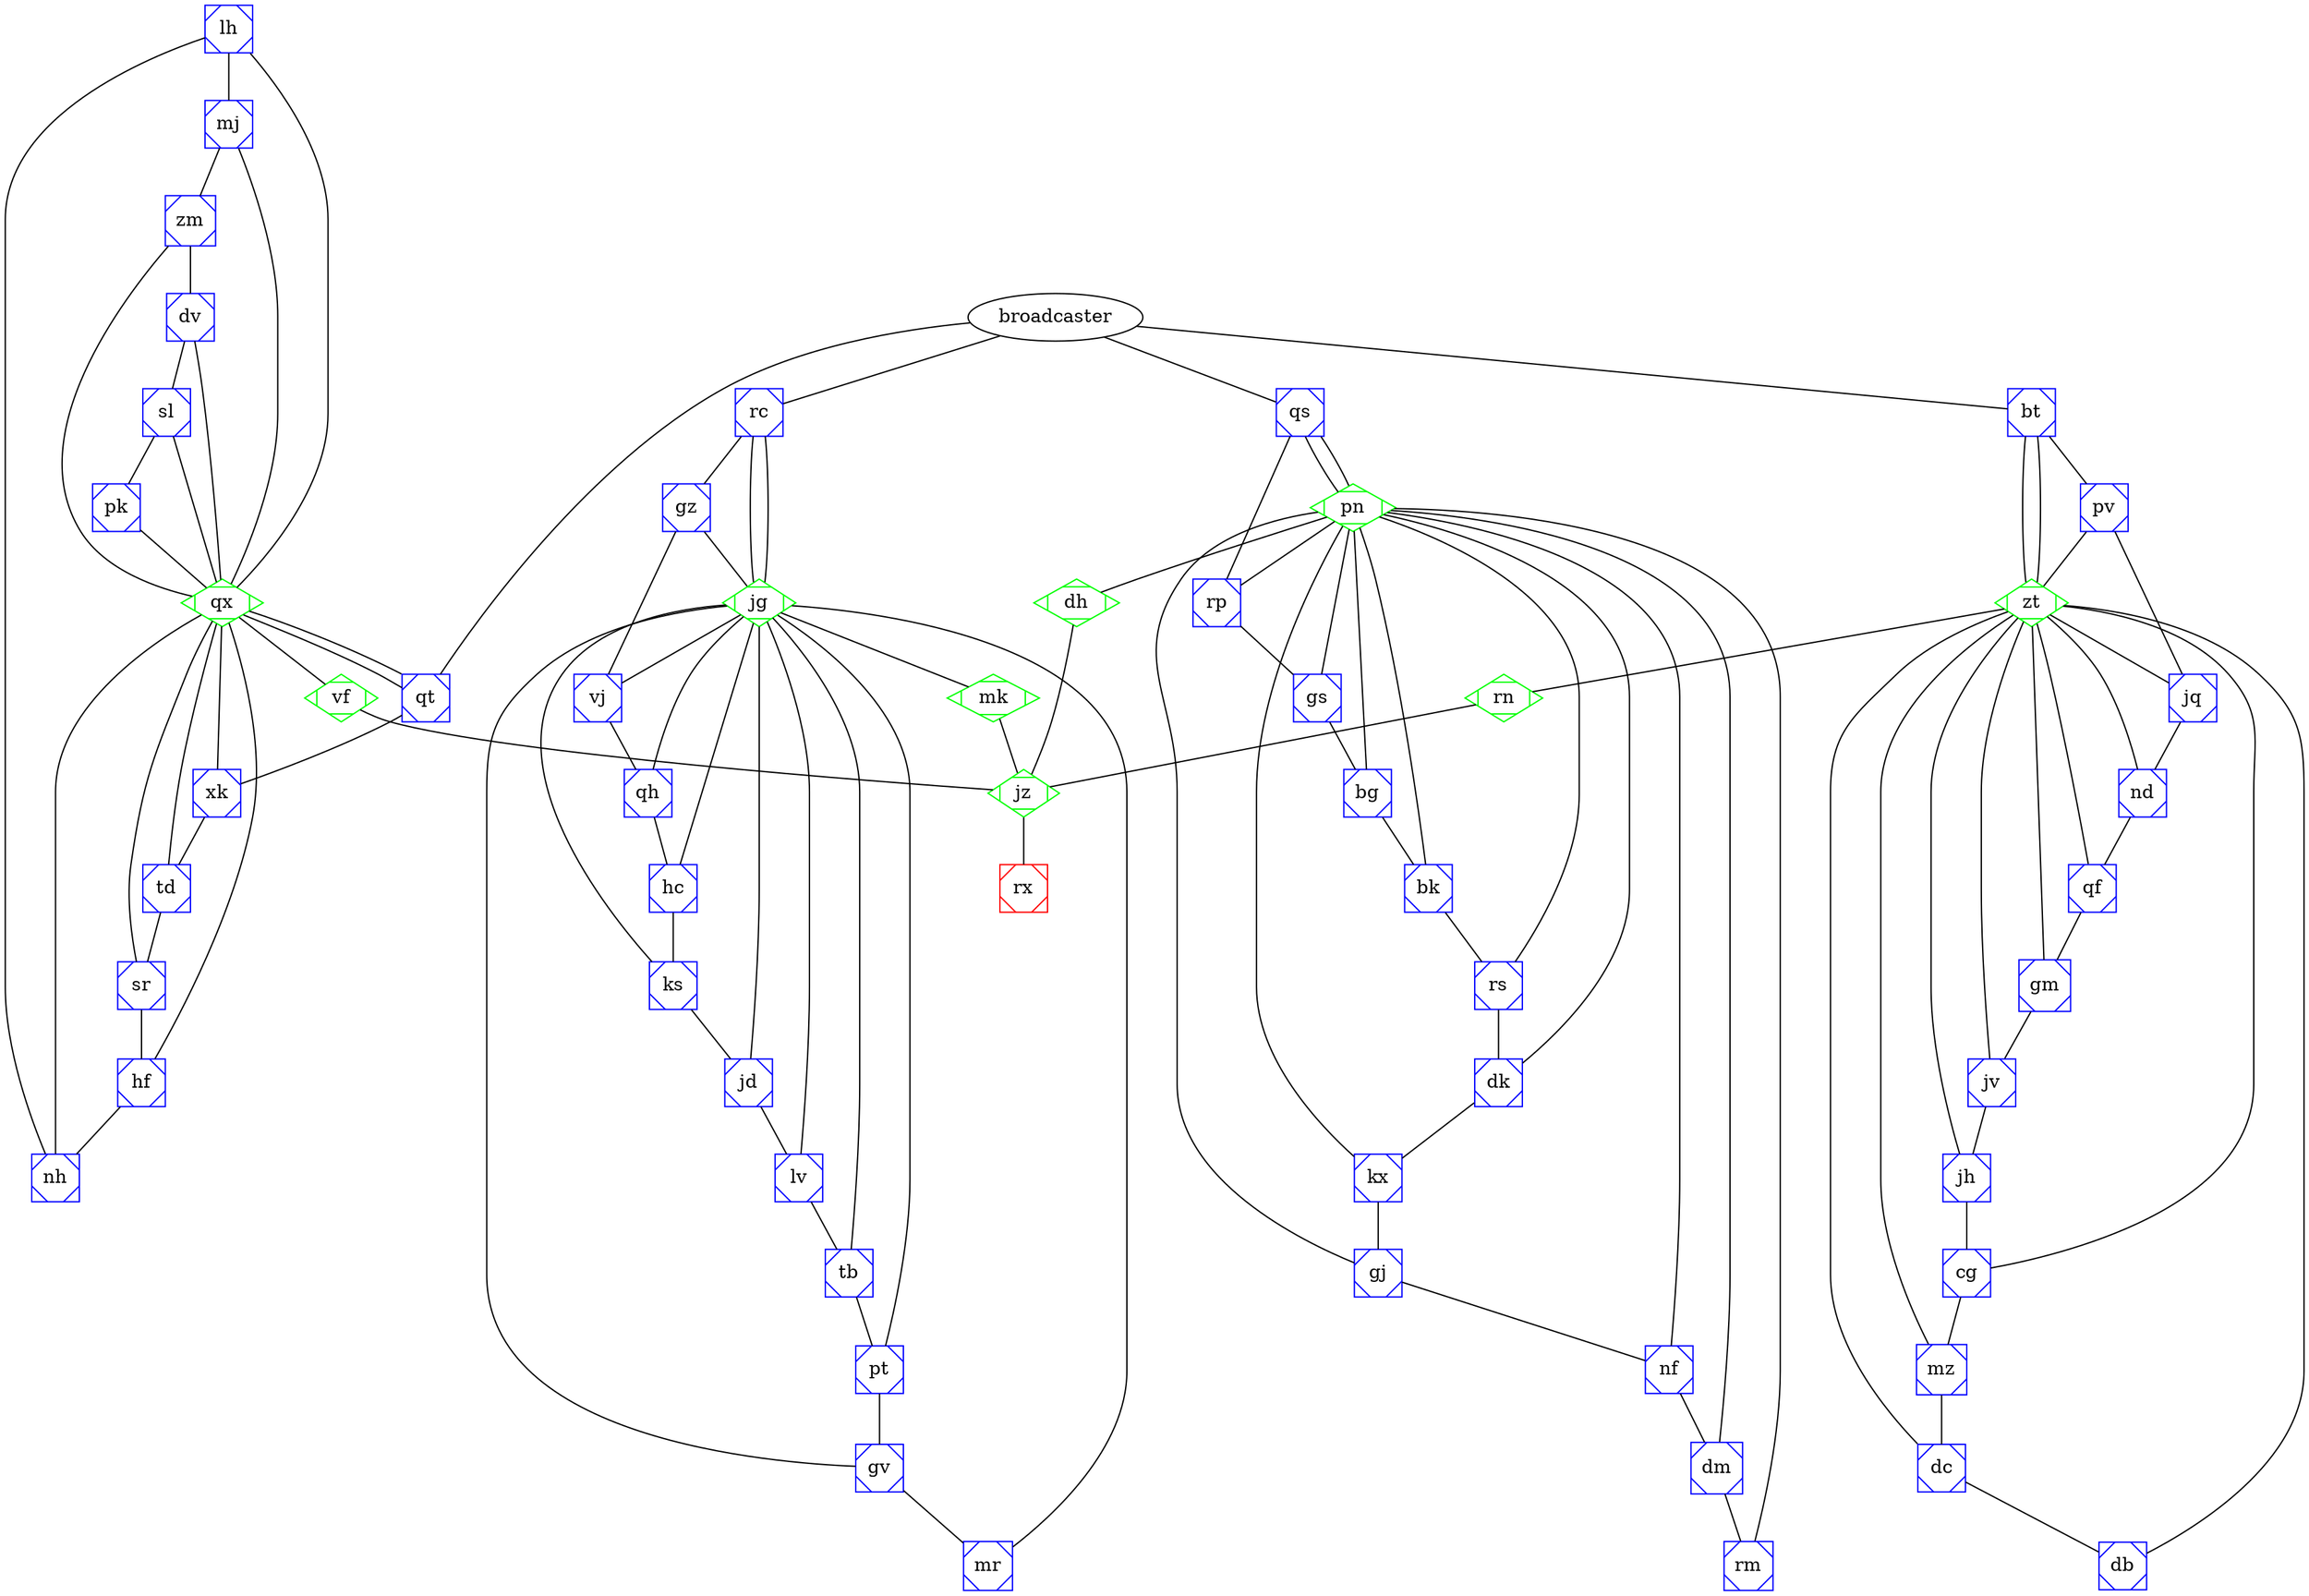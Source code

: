 graph {
lh [shape=Msquare,color=blue];
    lh -- mj;
nd [shape=Msquare,color=blue];
    nd -- qf;
pn [shape=Mdiamond,color=green];
    pn -- dh;
    pn -- dk;
    pn -- bg;
    pn -- qs;
    pn -- rp;
    pn -- bk;
    pn -- gs;
bk [shape=Msquare,color=blue];
    bk -- rs;
nh [shape=Msquare,color=blue];
    nh -- lh;
hc [shape=Msquare,color=blue];
    hc -- jg;
    hc -- ks;
pt [shape=Msquare,color=blue];
    pt -- gv;
    pt -- jg;
dh [shape=Mdiamond,color=green];
    dh -- jz;
jq [shape=Msquare,color=blue];
    jq -- nd;
gv [shape=Msquare,color=blue];
    gv -- jg;
    gv -- mr;
gm [shape=Msquare,color=blue];
    gm -- jv;
zt [shape=Mdiamond,color=green];
    zt -- jq;
    zt -- rn;
    zt -- nd;
    zt -- bt;
    zt -- jh;
    zt -- gm;
mz [shape=Msquare,color=blue];
    mz -- dc;
    mz -- zt;
nf [shape=Msquare,color=blue];
    nf -- dm;
    nf -- pn;
bg [shape=Msquare,color=blue];
    bg -- bk;
qt [shape=Msquare,color=blue];
    qt -- qx;
    qt -- xk;
dc [shape=Msquare,color=blue];
    dc -- zt;
    dc -- db;
rc [shape=Msquare,color=blue];
    rc -- gz;
    rc -- jg;
kx [shape=Msquare,color=blue];
    kx -- pn;
    kx -- gj;
mj [shape=Msquare,color=blue];
    mj -- zm;
rs [shape=Msquare,color=blue];
    rs -- pn;
    rs -- dk;
lv [shape=Msquare,color=blue];
    lv -- tb;
    lv -- jg;
mk [shape=Mdiamond,color=green];
    mk -- jz;
bt [shape=Msquare,color=blue];
    bt -- pv;
    bt -- zt;
cg [shape=Msquare,color=blue];
    cg -- mz;
    cg -- zt;
pk [shape=Msquare,color=blue];
    pk -- qx;
jd [shape=Msquare,color=blue];
    jd -- lv;
    jd -- jg;
jv [shape=Msquare,color=blue];
    jv -- jh;
    jv -- zt;
ks [shape=Msquare,color=blue];
    ks -- jg;
    ks -- jd;
gs [shape=Msquare,color=blue];
    gs -- bg;
    broadcaster -- bt;
    broadcaster -- rc;
    broadcaster -- qs;
    broadcaster -- qt;
dm [shape=Msquare,color=blue];
    dm -- rm;
    dm -- pn;
pv [shape=Msquare,color=blue];
    pv -- jq;
    pv -- zt;
db [shape=Msquare,color=blue];
    db -- zt;
dv [shape=Msquare,color=blue];
    dv -- sl;
    dv -- qx;
qs [shape=Msquare,color=blue];
    qs -- rp;
    qs -- pn;
sr [shape=Msquare,color=blue];
    sr -- hf;
qf [shape=Msquare,color=blue];
    qf -- gm;
    qf -- zt;
jz [shape=Mdiamond,color=green];
    jz -- rx;
vf [shape=Mdiamond,color=green];
    vf -- jz;
gz [shape=Msquare,color=blue];
    gz -- vj;
    gz -- jg;
mr [shape=Msquare,color=blue];
    mr -- jg;
dk [shape=Msquare,color=blue];
    dk -- kx;
jg [shape=Mdiamond,color=green];
    jg -- rc;
    jg -- mk;
    jg -- vj;
qh [shape=Msquare,color=blue];
    qh -- hc;
    qh -- jg;
vj [shape=Msquare,color=blue];
    vj -- qh;
tb [shape=Msquare,color=blue];
    tb -- pt;
    tb -- jg;
rm [shape=Msquare,color=blue];
    rm -- pn;
gj [shape=Msquare,color=blue];
    gj -- pn;
    gj -- nf;
rp [shape=Msquare,color=blue];
    rp -- gs;
xk [shape=Msquare,color=blue];
    xk -- td;
    xk -- qx;
hf [shape=Msquare,color=blue];
    hf -- nh;
rn [shape=Mdiamond,color=green];
    rn -- jz;
qx [shape=Mdiamond,color=green];
    qx -- lh;
    qx -- vf;
    qx -- hf;
    qx -- nh;
    qx -- sr;
    qx -- mj;
    qx -- qt;
td [shape=Msquare,color=blue];
    td -- sr;
    td -- qx;
sl [shape=Msquare,color=blue];
    sl -- pk;
    sl -- qx;
jh [shape=Msquare,color=blue];
    jh -- cg;
zm [shape=Msquare,color=blue];
    zm -- dv;
    zm -- qx;
rx [shape=Msquare,color=red];
}
